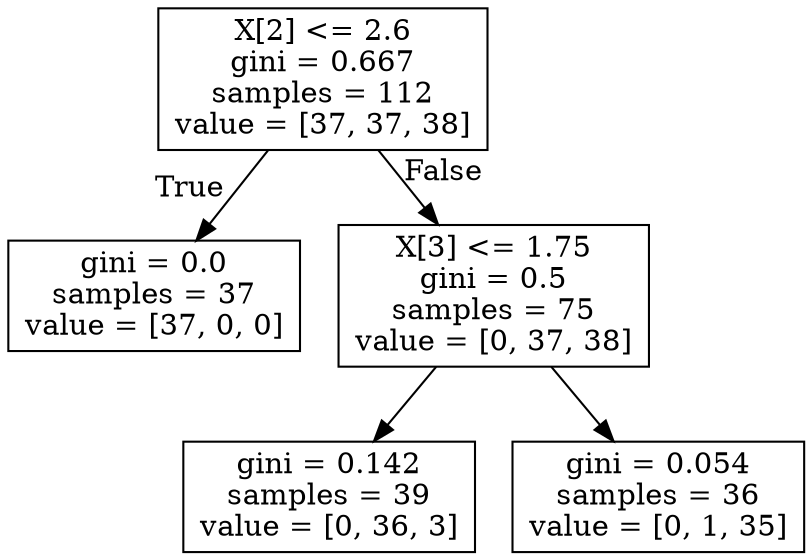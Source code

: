 digraph Tree {
node [shape=box] ;
0 [label="X[2] <= 2.6\ngini = 0.667\nsamples = 112\nvalue = [37, 37, 38]"] ;
1 [label="gini = 0.0\nsamples = 37\nvalue = [37, 0, 0]"] ;
0 -> 1 [labeldistance=2.5, labelangle=45, headlabel="True"] ;
2 [label="X[3] <= 1.75\ngini = 0.5\nsamples = 75\nvalue = [0, 37, 38]"] ;
0 -> 2 [labeldistance=2.5, labelangle=-45, headlabel="False"] ;
3 [label="gini = 0.142\nsamples = 39\nvalue = [0, 36, 3]"] ;
2 -> 3 ;
4 [label="gini = 0.054\nsamples = 36\nvalue = [0, 1, 35]"] ;
2 -> 4 ;
}